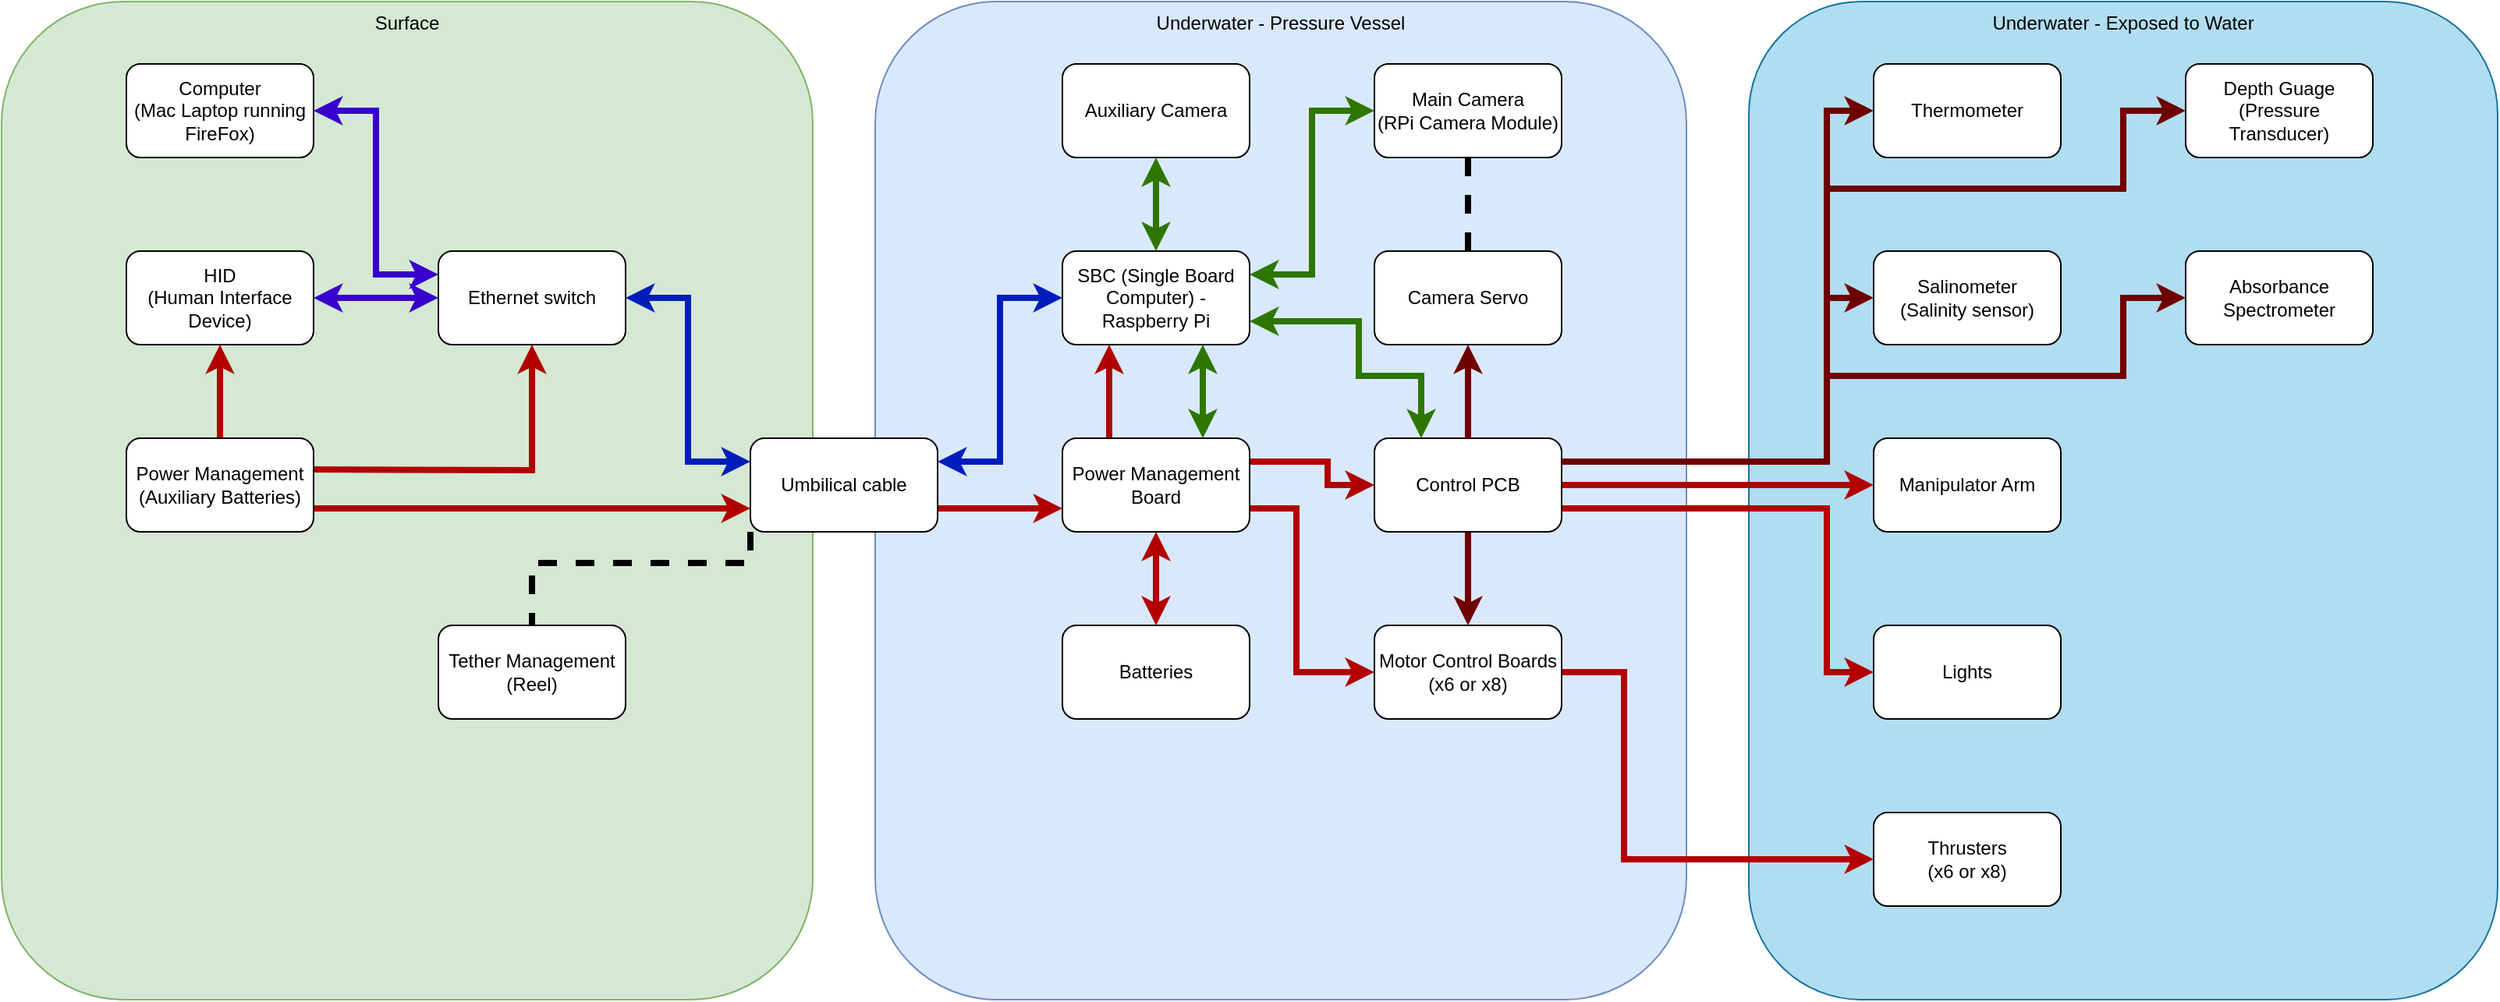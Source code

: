 <mxfile version="20.8.10" type="device" pages="2"><diagram name="Page-1" id="iIJsh93V-ZaeNta456Oq"><mxGraphModel dx="718" dy="532" grid="1" gridSize="10" guides="1" tooltips="1" connect="1" arrows="1" fold="1" page="1" pageScale="1" pageWidth="1169" pageHeight="827" math="0" shadow="0"><root><mxCell id="0"/><mxCell id="1" parent="0"/><mxCell id="1iaoW10ljso2-z6aWrNp-14" value="Surface" style="rounded=1;whiteSpace=wrap;html=1;verticalAlign=top;fillColor=#d5e8d4;strokeColor=#82b366;glass=0;shadow=0;" parent="1" vertex="1"><mxGeometry width="520" height="640" as="geometry"/></mxCell><mxCell id="1iaoW10ljso2-z6aWrNp-15" value="Underwater - Pressure Vessel" style="rounded=1;whiteSpace=wrap;html=1;verticalAlign=top;fillColor=#dae8fc;strokeColor=#6c8ebf;" parent="1" vertex="1"><mxGeometry x="560" width="520" height="640" as="geometry"/></mxCell><mxCell id="1iaoW10ljso2-z6aWrNp-26" style="edgeStyle=orthogonalEdgeStyle;rounded=0;orthogonalLoop=1;jettySize=auto;html=1;exitX=1;exitY=0.5;exitDx=0;exitDy=0;entryX=0;entryY=0.25;entryDx=0;entryDy=0;startArrow=classic;startFill=1;endArrow=classic;endFill=1;strokeWidth=4;fillColor=#6a00ff;strokeColor=#3700CC;" parent="1" source="1iaoW10ljso2-z6aWrNp-16" target="1iaoW10ljso2-z6aWrNp-25" edge="1"><mxGeometry relative="1" as="geometry"/></mxCell><mxCell id="1iaoW10ljso2-z6aWrNp-16" value="Computer&lt;br&gt;(Mac Laptop running FireFox)" style="rounded=1;whiteSpace=wrap;html=1;" parent="1" vertex="1"><mxGeometry x="80" y="40" width="120" height="60" as="geometry"/></mxCell><mxCell id="1iaoW10ljso2-z6aWrNp-17" value="Tether Management&lt;br&gt;(Reel)" style="rounded=1;whiteSpace=wrap;html=1;" parent="1" vertex="1"><mxGeometry x="280" y="400" width="120" height="60" as="geometry"/></mxCell><mxCell id="1iaoW10ljso2-z6aWrNp-27" style="edgeStyle=orthogonalEdgeStyle;rounded=0;orthogonalLoop=1;jettySize=auto;html=1;exitX=1;exitY=0.5;exitDx=0;exitDy=0;entryX=0;entryY=0.5;entryDx=0;entryDy=0;startArrow=classic;startFill=1;strokeWidth=4;fillColor=#6a00ff;strokeColor=#3700CC;" parent="1" source="1iaoW10ljso2-z6aWrNp-18" target="1iaoW10ljso2-z6aWrNp-25" edge="1"><mxGeometry relative="1" as="geometry"/></mxCell><mxCell id="1iaoW10ljso2-z6aWrNp-18" value="HID&lt;br&gt;(Human Interface Device)" style="rounded=1;whiteSpace=wrap;html=1;" parent="1" vertex="1"><mxGeometry x="80" y="160" width="120" height="60" as="geometry"/></mxCell><mxCell id="1iaoW10ljso2-z6aWrNp-29" style="edgeStyle=orthogonalEdgeStyle;rounded=0;orthogonalLoop=1;jettySize=auto;html=1;entryX=0.5;entryY=1;entryDx=0;entryDy=0;strokeWidth=4;startArrow=none;startFill=0;endArrow=classic;endFill=1;fillColor=#e51400;strokeColor=#B20000;" parent="1" target="1iaoW10ljso2-z6aWrNp-25" edge="1"><mxGeometry relative="1" as="geometry"><mxPoint x="200" y="300" as="sourcePoint"/></mxGeometry></mxCell><mxCell id="1iaoW10ljso2-z6aWrNp-30" style="edgeStyle=orthogonalEdgeStyle;rounded=0;orthogonalLoop=1;jettySize=auto;html=1;exitX=0.5;exitY=0;exitDx=0;exitDy=0;entryX=0.5;entryY=1;entryDx=0;entryDy=0;strokeWidth=4;startArrow=none;startFill=0;endArrow=classic;endFill=1;fillColor=#e51400;strokeColor=#B20000;" parent="1" source="1iaoW10ljso2-z6aWrNp-19" target="1iaoW10ljso2-z6aWrNp-18" edge="1"><mxGeometry relative="1" as="geometry"/></mxCell><mxCell id="1iaoW10ljso2-z6aWrNp-31" style="edgeStyle=orthogonalEdgeStyle;rounded=0;orthogonalLoop=1;jettySize=auto;html=1;exitX=1;exitY=0.75;exitDx=0;exitDy=0;entryX=0;entryY=0.75;entryDx=0;entryDy=0;strokeWidth=4;startArrow=none;startFill=0;endArrow=classic;endFill=1;fillColor=#e51400;strokeColor=#B20000;" parent="1" source="1iaoW10ljso2-z6aWrNp-19" target="1iaoW10ljso2-z6aWrNp-20" edge="1"><mxGeometry relative="1" as="geometry"/></mxCell><mxCell id="1iaoW10ljso2-z6aWrNp-19" value="Power Management&lt;br&gt;(Auxiliary Batteries)" style="rounded=1;whiteSpace=wrap;html=1;" parent="1" vertex="1"><mxGeometry x="80" y="280" width="120" height="60" as="geometry"/></mxCell><mxCell id="1iaoW10ljso2-z6aWrNp-28" style="edgeStyle=orthogonalEdgeStyle;rounded=0;orthogonalLoop=1;jettySize=auto;html=1;exitX=0;exitY=1;exitDx=0;exitDy=0;entryX=0.5;entryY=0;entryDx=0;entryDy=0;endArrow=none;endFill=0;strokeWidth=4;startArrow=none;startFill=0;dashed=1;" parent="1" source="1iaoW10ljso2-z6aWrNp-20" target="1iaoW10ljso2-z6aWrNp-17" edge="1"><mxGeometry relative="1" as="geometry"><Array as="points"><mxPoint x="480" y="360"/><mxPoint x="340" y="360"/></Array></mxGeometry></mxCell><mxCell id="1iaoW10ljso2-z6aWrNp-34" style="edgeStyle=orthogonalEdgeStyle;rounded=0;orthogonalLoop=1;jettySize=auto;html=1;exitX=1;exitY=0.75;exitDx=0;exitDy=0;entryX=0;entryY=0.75;entryDx=0;entryDy=0;strokeWidth=4;startArrow=none;startFill=0;endArrow=classic;endFill=1;fillColor=#e51400;strokeColor=#B20000;" parent="1" source="1iaoW10ljso2-z6aWrNp-20" target="1iaoW10ljso2-z6aWrNp-33" edge="1"><mxGeometry relative="1" as="geometry"/></mxCell><mxCell id="1iaoW10ljso2-z6aWrNp-36" style="edgeStyle=orthogonalEdgeStyle;rounded=0;orthogonalLoop=1;jettySize=auto;html=1;exitX=1;exitY=0.25;exitDx=0;exitDy=0;entryX=0;entryY=0.5;entryDx=0;entryDy=0;strokeWidth=4;startArrow=classic;startFill=1;endArrow=classic;endFill=1;fillColor=#0050ef;strokeColor=#001DBC;" parent="1" source="1iaoW10ljso2-z6aWrNp-20" target="1iaoW10ljso2-z6aWrNp-35" edge="1"><mxGeometry relative="1" as="geometry"/></mxCell><mxCell id="1iaoW10ljso2-z6aWrNp-20" value="Umbilical cable" style="rounded=1;whiteSpace=wrap;html=1;shadow=0;glass=0;sketch=0;" parent="1" vertex="1"><mxGeometry x="480" y="280" width="120" height="60" as="geometry"/></mxCell><mxCell id="1iaoW10ljso2-z6aWrNp-32" style="edgeStyle=orthogonalEdgeStyle;rounded=0;orthogonalLoop=1;jettySize=auto;html=1;exitX=1;exitY=0.5;exitDx=0;exitDy=0;entryX=0;entryY=0.25;entryDx=0;entryDy=0;strokeWidth=4;startArrow=classic;startFill=1;endArrow=classic;endFill=1;fillColor=#0050ef;strokeColor=#001DBC;" parent="1" source="1iaoW10ljso2-z6aWrNp-25" target="1iaoW10ljso2-z6aWrNp-20" edge="1"><mxGeometry relative="1" as="geometry"/></mxCell><mxCell id="1iaoW10ljso2-z6aWrNp-25" value="Ethernet switch" style="rounded=1;whiteSpace=wrap;html=1;shadow=0;glass=0;sketch=0;" parent="1" vertex="1"><mxGeometry x="280" y="160" width="120" height="60" as="geometry"/></mxCell><mxCell id="ITDBuYqU2i0oguL0bAVc-2" style="edgeStyle=orthogonalEdgeStyle;rounded=0;orthogonalLoop=1;jettySize=auto;html=1;exitX=1;exitY=0.25;exitDx=0;exitDy=0;entryX=0;entryY=0.5;entryDx=0;entryDy=0;strokeColor=#B20000;strokeWidth=4;startArrow=none;startFill=0;endFill=1;fillColor=#e51400;" parent="1" source="1iaoW10ljso2-z6aWrNp-33" target="1iaoW10ljso2-z6aWrNp-42" edge="1"><mxGeometry relative="1" as="geometry"><Array as="points"><mxPoint x="850" y="295"/><mxPoint x="850" y="310"/></Array></mxGeometry></mxCell><mxCell id="ITDBuYqU2i0oguL0bAVc-3" style="edgeStyle=orthogonalEdgeStyle;rounded=0;orthogonalLoop=1;jettySize=auto;html=1;exitX=0.25;exitY=0;exitDx=0;exitDy=0;entryX=0.25;entryY=1;entryDx=0;entryDy=0;strokeColor=#B20000;strokeWidth=4;startArrow=none;startFill=0;endFill=1;fillColor=#e51400;" parent="1" source="1iaoW10ljso2-z6aWrNp-33" target="1iaoW10ljso2-z6aWrNp-35" edge="1"><mxGeometry relative="1" as="geometry"/></mxCell><mxCell id="ITDBuYqU2i0oguL0bAVc-5" style="edgeStyle=orthogonalEdgeStyle;rounded=0;orthogonalLoop=1;jettySize=auto;html=1;exitX=0.5;exitY=1;exitDx=0;exitDy=0;entryX=0.5;entryY=0;entryDx=0;entryDy=0;strokeColor=#B20000;strokeWidth=4;startArrow=classic;startFill=1;endFill=1;fillColor=#e51400;" parent="1" source="1iaoW10ljso2-z6aWrNp-33" target="ITDBuYqU2i0oguL0bAVc-4" edge="1"><mxGeometry relative="1" as="geometry"/></mxCell><mxCell id="ITDBuYqU2i0oguL0bAVc-7" style="edgeStyle=orthogonalEdgeStyle;rounded=0;orthogonalLoop=1;jettySize=auto;html=1;exitX=1;exitY=0.75;exitDx=0;exitDy=0;entryX=0;entryY=0.5;entryDx=0;entryDy=0;startArrow=none;startFill=0;strokeColor=#B20000;strokeWidth=4;endFill=1;fillColor=#e51400;" parent="1" source="1iaoW10ljso2-z6aWrNp-33" target="ITDBuYqU2i0oguL0bAVc-6" edge="1"><mxGeometry relative="1" as="geometry"><Array as="points"><mxPoint x="830" y="325"/><mxPoint x="830" y="430"/></Array></mxGeometry></mxCell><mxCell id="1iaoW10ljso2-z6aWrNp-33" value="Power Management Board" style="rounded=1;whiteSpace=wrap;html=1;" parent="1" vertex="1"><mxGeometry x="680" y="280" width="120" height="60" as="geometry"/></mxCell><mxCell id="1iaoW10ljso2-z6aWrNp-41" style="edgeStyle=orthogonalEdgeStyle;rounded=0;orthogonalLoop=1;jettySize=auto;html=1;exitX=1;exitY=0.25;exitDx=0;exitDy=0;entryX=0;entryY=0.5;entryDx=0;entryDy=0;strokeWidth=4;startArrow=classic;startFill=1;endArrow=classic;endFill=1;fillColor=#60a917;strokeColor=#2D7600;" parent="1" source="1iaoW10ljso2-z6aWrNp-35" target="1iaoW10ljso2-z6aWrNp-40" edge="1"><mxGeometry relative="1" as="geometry"/></mxCell><mxCell id="ITDBuYqU2i0oguL0bAVc-1" style="edgeStyle=orthogonalEdgeStyle;rounded=0;orthogonalLoop=1;jettySize=auto;html=1;exitX=1;exitY=0.75;exitDx=0;exitDy=0;entryX=0.25;entryY=0;entryDx=0;entryDy=0;strokeColor=#2D7600;strokeWidth=4;startArrow=classic;startFill=1;endFill=1;fillColor=#60a917;" parent="1" source="1iaoW10ljso2-z6aWrNp-35" target="1iaoW10ljso2-z6aWrNp-42" edge="1"><mxGeometry relative="1" as="geometry"><Array as="points"><mxPoint x="870" y="205"/><mxPoint x="870" y="240"/><mxPoint x="910" y="240"/></Array></mxGeometry></mxCell><mxCell id="1iaoW10ljso2-z6aWrNp-35" value="SBC (Single Board Computer) - Raspberry Pi" style="rounded=1;whiteSpace=wrap;html=1;shadow=0;glass=0;sketch=0;" parent="1" vertex="1"><mxGeometry x="680" y="160" width="120" height="60" as="geometry"/></mxCell><mxCell id="1iaoW10ljso2-z6aWrNp-39" value="Underwater - Exposed to Water" style="rounded=1;whiteSpace=wrap;html=1;verticalAlign=top;fillColor=#b1ddf0;strokeColor=#10739e;" parent="1" vertex="1"><mxGeometry x="1120" width="480" height="640" as="geometry"/></mxCell><mxCell id="ITDBuYqU2i0oguL0bAVc-12" style="edgeStyle=orthogonalEdgeStyle;rounded=0;orthogonalLoop=1;jettySize=auto;html=1;exitX=0.5;exitY=1;exitDx=0;exitDy=0;entryX=0.5;entryY=0;entryDx=0;entryDy=0;startArrow=none;startFill=0;endArrow=none;endFill=0;dashed=1;strokeWidth=4;" parent="1" source="1iaoW10ljso2-z6aWrNp-40" target="ITDBuYqU2i0oguL0bAVc-10" edge="1"><mxGeometry relative="1" as="geometry"/></mxCell><mxCell id="1iaoW10ljso2-z6aWrNp-40" value="Main Camera&lt;br&gt;(RPi Camera Module)" style="rounded=1;whiteSpace=wrap;html=1;" parent="1" vertex="1"><mxGeometry x="880" y="40" width="120" height="60" as="geometry"/></mxCell><mxCell id="ITDBuYqU2i0oguL0bAVc-8" style="edgeStyle=orthogonalEdgeStyle;rounded=0;orthogonalLoop=1;jettySize=auto;html=1;exitX=0.5;exitY=1;exitDx=0;exitDy=0;entryX=0.5;entryY=0;entryDx=0;entryDy=0;startArrow=none;startFill=0;fillColor=#a20025;strokeColor=#6F0000;strokeWidth=4;endFill=1;" parent="1" source="1iaoW10ljso2-z6aWrNp-42" target="ITDBuYqU2i0oguL0bAVc-6" edge="1"><mxGeometry relative="1" as="geometry"/></mxCell><mxCell id="ITDBuYqU2i0oguL0bAVc-19" style="edgeStyle=orthogonalEdgeStyle;rounded=0;orthogonalLoop=1;jettySize=auto;html=1;exitX=1;exitY=0.75;exitDx=0;exitDy=0;entryX=0;entryY=0.5;entryDx=0;entryDy=0;strokeWidth=4;startArrow=none;startFill=0;endArrow=classic;endFill=1;strokeColor=#B20000;fillColor=#e51400;" parent="1" source="1iaoW10ljso2-z6aWrNp-42" target="ITDBuYqU2i0oguL0bAVc-18" edge="1"><mxGeometry relative="1" as="geometry"><Array as="points"><mxPoint x="1170" y="325"/><mxPoint x="1170" y="430"/></Array></mxGeometry></mxCell><mxCell id="ITDBuYqU2i0oguL0bAVc-33" style="edgeStyle=orthogonalEdgeStyle;rounded=0;orthogonalLoop=1;jettySize=auto;html=1;exitX=1;exitY=0.5;exitDx=0;exitDy=0;entryX=0;entryY=0.5;entryDx=0;entryDy=0;strokeWidth=4;startArrow=none;startFill=0;endArrow=classic;endFill=1;strokeColor=#B20000;fillColor=#e51400;" parent="1" source="1iaoW10ljso2-z6aWrNp-42" target="ITDBuYqU2i0oguL0bAVc-32" edge="1"><mxGeometry relative="1" as="geometry"/></mxCell><mxCell id="1iaoW10ljso2-z6aWrNp-42" value="Control PCB" style="rounded=1;whiteSpace=wrap;html=1;" parent="1" vertex="1"><mxGeometry x="880" y="280" width="120" height="60" as="geometry"/></mxCell><mxCell id="ITDBuYqU2i0oguL0bAVc-4" value="Batteries" style="rounded=1;whiteSpace=wrap;html=1;" parent="1" vertex="1"><mxGeometry x="680" y="400" width="120" height="60" as="geometry"/></mxCell><mxCell id="ITDBuYqU2i0oguL0bAVc-17" style="edgeStyle=orthogonalEdgeStyle;rounded=0;orthogonalLoop=1;jettySize=auto;html=1;exitX=1;exitY=0.5;exitDx=0;exitDy=0;entryX=0;entryY=0.5;entryDx=0;entryDy=0;strokeWidth=4;startArrow=none;startFill=0;endArrow=classic;endFill=1;strokeColor=#B20000;fillColor=#e51400;" parent="1" source="ITDBuYqU2i0oguL0bAVc-6" target="ITDBuYqU2i0oguL0bAVc-16" edge="1"><mxGeometry relative="1" as="geometry"><Array as="points"><mxPoint x="1040" y="430"/><mxPoint x="1040" y="550"/></Array></mxGeometry></mxCell><mxCell id="ITDBuYqU2i0oguL0bAVc-6" value="Motor Control Boards (x6 or x8)" style="rounded=1;whiteSpace=wrap;html=1;" parent="1" vertex="1"><mxGeometry x="880" y="400" width="120" height="60" as="geometry"/></mxCell><mxCell id="ITDBuYqU2i0oguL0bAVc-9" style="edgeStyle=orthogonalEdgeStyle;rounded=0;orthogonalLoop=1;jettySize=auto;html=1;exitX=0.75;exitY=1;exitDx=0;exitDy=0;entryX=0.75;entryY=0;entryDx=0;entryDy=0;strokeColor=#2D7600;strokeWidth=4;startArrow=classic;startFill=1;endFill=1;fillColor=#60a917;" parent="1" source="1iaoW10ljso2-z6aWrNp-35" target="1iaoW10ljso2-z6aWrNp-33" edge="1"><mxGeometry relative="1" as="geometry"><mxPoint x="890" y="215" as="sourcePoint"/><mxPoint x="1030" y="290" as="targetPoint"/><Array as="points"><mxPoint x="770" y="260"/><mxPoint x="770" y="260"/></Array></mxGeometry></mxCell><mxCell id="ITDBuYqU2i0oguL0bAVc-10" value="Camera Servo" style="rounded=1;whiteSpace=wrap;html=1;" parent="1" vertex="1"><mxGeometry x="880" y="160" width="120" height="60" as="geometry"/></mxCell><mxCell id="ITDBuYqU2i0oguL0bAVc-11" style="edgeStyle=orthogonalEdgeStyle;rounded=0;orthogonalLoop=1;jettySize=auto;html=1;exitX=0.5;exitY=0;exitDx=0;exitDy=0;entryX=0.5;entryY=1;entryDx=0;entryDy=0;startArrow=none;startFill=0;fillColor=#a20025;strokeColor=#6F0000;strokeWidth=4;endFill=1;" parent="1" source="1iaoW10ljso2-z6aWrNp-42" target="ITDBuYqU2i0oguL0bAVc-10" edge="1"><mxGeometry relative="1" as="geometry"><mxPoint x="1030" y="470" as="sourcePoint"/><mxPoint x="1030" y="530" as="targetPoint"/></mxGeometry></mxCell><mxCell id="ITDBuYqU2i0oguL0bAVc-14" value="Auxiliary Camera" style="rounded=1;whiteSpace=wrap;html=1;" parent="1" vertex="1"><mxGeometry x="680" y="40" width="120" height="60" as="geometry"/></mxCell><mxCell id="ITDBuYqU2i0oguL0bAVc-15" style="edgeStyle=orthogonalEdgeStyle;rounded=0;orthogonalLoop=1;jettySize=auto;html=1;exitX=0.5;exitY=0;exitDx=0;exitDy=0;entryX=0.5;entryY=1;entryDx=0;entryDy=0;strokeWidth=4;startArrow=classic;startFill=1;endArrow=classic;endFill=1;fillColor=#60a917;strokeColor=#2D7600;" parent="1" source="1iaoW10ljso2-z6aWrNp-35" target="ITDBuYqU2i0oguL0bAVc-14" edge="1"><mxGeometry relative="1" as="geometry"><mxPoint x="890" y="305" as="sourcePoint"/><mxPoint x="970" y="200" as="targetPoint"/></mxGeometry></mxCell><mxCell id="ITDBuYqU2i0oguL0bAVc-16" value="Thrusters&lt;br&gt;(x6 or x8)" style="rounded=1;whiteSpace=wrap;html=1;" parent="1" vertex="1"><mxGeometry x="1200" y="520" width="120" height="60" as="geometry"/></mxCell><mxCell id="ITDBuYqU2i0oguL0bAVc-18" value="Lights" style="rounded=1;whiteSpace=wrap;html=1;" parent="1" vertex="1"><mxGeometry x="1200" y="400" width="120" height="60" as="geometry"/></mxCell><mxCell id="ITDBuYqU2i0oguL0bAVc-20" value="Salinometer&lt;br&gt;(Salinity sensor)" style="rounded=1;whiteSpace=wrap;html=1;" parent="1" vertex="1"><mxGeometry x="1200" y="160" width="120" height="60" as="geometry"/></mxCell><mxCell id="ITDBuYqU2i0oguL0bAVc-21" value="Depth Guage&lt;br&gt;(Pressure Transducer)" style="rounded=1;whiteSpace=wrap;html=1;" parent="1" vertex="1"><mxGeometry x="1400" y="40" width="120" height="60" as="geometry"/></mxCell><mxCell id="ITDBuYqU2i0oguL0bAVc-22" value="Thermometer" style="rounded=1;whiteSpace=wrap;html=1;" parent="1" vertex="1"><mxGeometry x="1200" y="40" width="120" height="60" as="geometry"/></mxCell><mxCell id="ITDBuYqU2i0oguL0bAVc-24" style="edgeStyle=orthogonalEdgeStyle;rounded=0;orthogonalLoop=1;jettySize=auto;html=1;exitX=1;exitY=0.25;exitDx=0;exitDy=0;entryX=0;entryY=0.5;entryDx=0;entryDy=0;startArrow=none;startFill=0;fillColor=#a20025;strokeColor=#6F0000;strokeWidth=4;endFill=1;" parent="1" source="1iaoW10ljso2-z6aWrNp-42" target="ITDBuYqU2i0oguL0bAVc-20" edge="1"><mxGeometry relative="1" as="geometry"><mxPoint x="1030" y="410" as="sourcePoint"/><mxPoint x="1030" y="350" as="targetPoint"/><Array as="points"><mxPoint x="1170" y="295"/><mxPoint x="1170" y="190"/></Array></mxGeometry></mxCell><mxCell id="ITDBuYqU2i0oguL0bAVc-25" style="edgeStyle=orthogonalEdgeStyle;rounded=0;orthogonalLoop=1;jettySize=auto;html=1;exitX=1;exitY=0.25;exitDx=0;exitDy=0;entryX=0;entryY=0.5;entryDx=0;entryDy=0;startArrow=none;startFill=0;fillColor=#a20025;strokeColor=#6F0000;strokeWidth=4;endFill=1;" parent="1" source="1iaoW10ljso2-z6aWrNp-42" target="ITDBuYqU2i0oguL0bAVc-21" edge="1"><mxGeometry relative="1" as="geometry"><mxPoint x="1040" y="420" as="sourcePoint"/><mxPoint x="1040" y="360" as="targetPoint"/><Array as="points"><mxPoint x="1170" y="295"/><mxPoint x="1170" y="120"/><mxPoint x="1360" y="120"/><mxPoint x="1360" y="70"/></Array></mxGeometry></mxCell><mxCell id="ITDBuYqU2i0oguL0bAVc-26" style="edgeStyle=orthogonalEdgeStyle;rounded=0;orthogonalLoop=1;jettySize=auto;html=1;exitX=1;exitY=0.25;exitDx=0;exitDy=0;entryX=0;entryY=0.5;entryDx=0;entryDy=0;startArrow=none;startFill=0;fillColor=#a20025;strokeColor=#6F0000;strokeWidth=4;endFill=1;" parent="1" source="1iaoW10ljso2-z6aWrNp-42" target="ITDBuYqU2i0oguL0bAVc-22" edge="1"><mxGeometry relative="1" as="geometry"><mxPoint x="1050" y="430" as="sourcePoint"/><mxPoint x="1050" y="370" as="targetPoint"/><Array as="points"><mxPoint x="1170" y="295"/><mxPoint x="1170" y="70"/></Array></mxGeometry></mxCell><mxCell id="ITDBuYqU2i0oguL0bAVc-28" value="Absorbance Spectrometer" style="rounded=1;whiteSpace=wrap;html=1;" parent="1" vertex="1"><mxGeometry x="1400" y="160" width="120" height="60" as="geometry"/></mxCell><mxCell id="ITDBuYqU2i0oguL0bAVc-30" style="edgeStyle=orthogonalEdgeStyle;rounded=0;orthogonalLoop=1;jettySize=auto;html=1;startArrow=none;startFill=0;fillColor=#a20025;strokeColor=#6F0000;strokeWidth=4;endFill=1;entryX=0;entryY=0.5;entryDx=0;entryDy=0;exitX=1;exitY=0.25;exitDx=0;exitDy=0;" parent="1" source="1iaoW10ljso2-z6aWrNp-42" target="ITDBuYqU2i0oguL0bAVc-28" edge="1"><mxGeometry relative="1" as="geometry"><mxPoint x="1100" y="270" as="sourcePoint"/><mxPoint x="1200" y="425" as="targetPoint"/><Array as="points"><mxPoint x="1170" y="295"/><mxPoint x="1170" y="240"/><mxPoint x="1360" y="240"/><mxPoint x="1360" y="190"/></Array></mxGeometry></mxCell><mxCell id="ITDBuYqU2i0oguL0bAVc-32" value="Manipulator Arm" style="rounded=1;whiteSpace=wrap;html=1;" parent="1" vertex="1"><mxGeometry x="1200" y="280" width="120" height="60" as="geometry"/></mxCell></root></mxGraphModel></diagram><diagram id="X5DLDXq73TNk01w_eezd" name="Page-2"><mxGraphModel dx="1184" dy="878" grid="1" gridSize="10" guides="1" tooltips="1" connect="1" arrows="1" fold="1" page="1" pageScale="1" pageWidth="1169" pageHeight="827" math="0" shadow="0"><root><mxCell id="0"/><mxCell id="1" parent="0"/><mxCell id="XBRp27QEg6BhseNVZMe--1" value="SBC" style="rounded=1;whiteSpace=wrap;html=1;verticalAlign=top;fillColor=#dae8fc;strokeColor=#6c8ebf;glass=0;shadow=0;" parent="1" vertex="1"><mxGeometry x="360" y="120" width="400" height="640" as="geometry"/></mxCell><mxCell id="L2WI7KEnxK89ffjHsh89-1" value="Persistent datastore" style="shape=datastore;whiteSpace=wrap;html=1;" parent="1" vertex="1"><mxGeometry x="600" y="520" width="120" height="60" as="geometry"/></mxCell><mxCell id="VXN-4xxziKsLGW8H9io1-4" value="Screen(s) showing Camera information" style="rounded=1;whiteSpace=wrap;html=1;" parent="1" vertex="1"><mxGeometry x="80" y="280" width="120" height="60" as="geometry"/></mxCell><mxCell id="A5Urb37kd2csZIZFRk91-2" value="MQTT over Ethernet" style="edgeStyle=orthogonalEdgeStyle;rounded=0;orthogonalLoop=1;jettySize=auto;html=1;exitX=1;exitY=0.5;exitDx=0;exitDy=0;entryX=0;entryY=0.5;entryDx=0;entryDy=0;startArrow=classic;startFill=1;" parent="1" source="VXN-4xxziKsLGW8H9io1-7" target="VXN-4xxziKsLGW8H9io1-57" edge="1"><mxGeometry relative="1" as="geometry"/></mxCell><mxCell id="VXN-4xxziKsLGW8H9io1-7" value="HID&lt;br&gt;(Human Interface Device)" style="rounded=1;whiteSpace=wrap;html=1;" parent="1" vertex="1"><mxGeometry x="80" y="520" width="120" height="60" as="geometry"/></mxCell><mxCell id="XBRp27QEg6BhseNVZMe--5" style="edgeStyle=orthogonalEdgeStyle;rounded=0;orthogonalLoop=1;jettySize=auto;html=1;exitX=0.5;exitY=1;exitDx=0;exitDy=0;entryX=0.5;entryY=0;entryDx=0;entryDy=0;startArrow=none;startFill=0;" parent="1" source="VXN-4xxziKsLGW8H9io1-15" target="XBRp27QEg6BhseNVZMe--4" edge="1"><mxGeometry relative="1" as="geometry"/></mxCell><mxCell id="XBRp27QEg6BhseNVZMe--11" style="edgeStyle=orthogonalEdgeStyle;rounded=0;orthogonalLoop=1;jettySize=auto;html=1;exitX=0.75;exitY=1;exitDx=0;exitDy=0;entryX=0.15;entryY=0.05;entryDx=0;entryDy=0;entryPerimeter=0;startArrow=none;startFill=0;" parent="1" source="VXN-4xxziKsLGW8H9io1-15" target="XBRp27QEg6BhseNVZMe--10" edge="1"><mxGeometry relative="1" as="geometry"/></mxCell><mxCell id="VXN-4xxziKsLGW8H9io1-15" value="Transcode to H.264" style="rounded=1;whiteSpace=wrap;html=1;shadow=0;glass=0;sketch=0;" parent="1" vertex="1"><mxGeometry x="400" y="160" width="120" height="60" as="geometry"/></mxCell><mxCell id="VXN-4xxziKsLGW8H9io1-53" style="edgeStyle=orthogonalEdgeStyle;rounded=0;orthogonalLoop=1;jettySize=auto;html=1;exitX=0.5;exitY=1;exitDx=0;exitDy=0;entryX=0.5;entryY=0;entryDx=0;entryDy=0;" parent="1" source="VXN-4xxziKsLGW8H9io1-28" target="VXN-4xxziKsLGW8H9io1-52" edge="1"><mxGeometry relative="1" as="geometry"/></mxCell><mxCell id="VXN-4xxziKsLGW8H9io1-54" value="CSI Cable" style="edgeLabel;html=1;align=center;verticalAlign=middle;resizable=0;points=[];" parent="VXN-4xxziKsLGW8H9io1-53" vertex="1" connectable="0"><mxGeometry x="-0.074" relative="1" as="geometry"><mxPoint as="offset"/></mxGeometry></mxCell><mxCell id="VXN-4xxziKsLGW8H9io1-28" value="Main Camera&lt;br&gt;(RPi Camera Module)" style="rounded=1;whiteSpace=wrap;html=1;" parent="1" vertex="1"><mxGeometry x="600" width="120" height="60" as="geometry"/></mxCell><mxCell id="VXN-4xxziKsLGW8H9io1-55" style="edgeStyle=orthogonalEdgeStyle;rounded=0;orthogonalLoop=1;jettySize=auto;html=1;exitX=0.5;exitY=1;exitDx=0;exitDy=0;entryX=0.5;entryY=0;entryDx=0;entryDy=0;" parent="1" source="VXN-4xxziKsLGW8H9io1-39" target="VXN-4xxziKsLGW8H9io1-15" edge="1"><mxGeometry relative="1" as="geometry"/></mxCell><mxCell id="VXN-4xxziKsLGW8H9io1-56" value="USB" style="edgeLabel;html=1;align=center;verticalAlign=middle;resizable=0;points=[];" parent="VXN-4xxziKsLGW8H9io1-55" vertex="1" connectable="0"><mxGeometry x="-0.025" relative="1" as="geometry"><mxPoint as="offset"/></mxGeometry></mxCell><mxCell id="VXN-4xxziKsLGW8H9io1-39" value="Auxiliary Camera(s)" style="rounded=1;whiteSpace=wrap;html=1;" parent="1" vertex="1"><mxGeometry x="400" width="120" height="60" as="geometry"/></mxCell><mxCell id="XBRp27QEg6BhseNVZMe--6" style="edgeStyle=orthogonalEdgeStyle;rounded=0;orthogonalLoop=1;jettySize=auto;html=1;exitX=0.25;exitY=1;exitDx=0;exitDy=0;entryX=1;entryY=0.5;entryDx=0;entryDy=0;startArrow=none;startFill=0;" parent="1" source="VXN-4xxziKsLGW8H9io1-52" target="XBRp27QEg6BhseNVZMe--4" edge="1"><mxGeometry relative="1" as="geometry"><Array as="points"><mxPoint x="630" y="240"/><mxPoint x="560" y="240"/><mxPoint x="560" y="310"/></Array></mxGeometry></mxCell><mxCell id="XBRp27QEg6BhseNVZMe--12" style="edgeStyle=orthogonalEdgeStyle;rounded=0;orthogonalLoop=1;jettySize=auto;html=1;exitX=0.5;exitY=1;exitDx=0;exitDy=0;entryX=0.5;entryY=0;entryDx=0;entryDy=0;startArrow=none;startFill=0;" parent="1" source="VXN-4xxziKsLGW8H9io1-52" target="XBRp27QEg6BhseNVZMe--10" edge="1"><mxGeometry relative="1" as="geometry"/></mxCell><mxCell id="VXN-4xxziKsLGW8H9io1-52" value="Transcode to H.264" style="rounded=1;whiteSpace=wrap;html=1;shadow=0;glass=0;sketch=0;" parent="1" vertex="1"><mxGeometry x="600" y="160" width="120" height="60" as="geometry"/></mxCell><mxCell id="A5Urb37kd2csZIZFRk91-1" style="edgeStyle=orthogonalEdgeStyle;rounded=0;orthogonalLoop=1;jettySize=auto;html=1;exitX=1;exitY=0.5;exitDx=0;exitDy=0;entryX=0;entryY=0.5;entryDx=0;entryDy=0;startArrow=classic;startFill=1;" parent="1" source="VXN-4xxziKsLGW8H9io1-57" target="L2WI7KEnxK89ffjHsh89-1" edge="1"><mxGeometry relative="1" as="geometry"/></mxCell><mxCell id="XBRp27QEg6BhseNVZMe--16" style="edgeStyle=orthogonalEdgeStyle;rounded=0;orthogonalLoop=1;jettySize=auto;html=1;exitX=0.5;exitY=1;exitDx=0;exitDy=0;entryX=0.5;entryY=0;entryDx=0;entryDy=0;startArrow=classic;startFill=1;" parent="1" source="VXN-4xxziKsLGW8H9io1-57" target="XBRp27QEg6BhseNVZMe--15" edge="1"><mxGeometry relative="1" as="geometry"/></mxCell><mxCell id="XBRp27QEg6BhseNVZMe--17" value="MQTT" style="edgeLabel;html=1;align=center;verticalAlign=middle;resizable=0;points=[];" parent="XBRp27QEg6BhseNVZMe--16" vertex="1" connectable="0"><mxGeometry x="0.022" relative="1" as="geometry"><mxPoint as="offset"/></mxGeometry></mxCell><mxCell id="VXN-4xxziKsLGW8H9io1-57" value="MQTT Broker (Mosquetto)" style="rounded=1;whiteSpace=wrap;html=1;shadow=0;glass=0;sketch=0;" parent="1" vertex="1"><mxGeometry x="400" y="520" width="120" height="60" as="geometry"/></mxCell><mxCell id="A5Urb37kd2csZIZFRk91-5" style="edgeStyle=orthogonalEdgeStyle;rounded=0;orthogonalLoop=1;jettySize=auto;html=1;exitX=1;exitY=0.5;exitDx=0;exitDy=0;startArrow=classic;startFill=1;" parent="1" source="A5Urb37kd2csZIZFRk91-3" target="A5Urb37kd2csZIZFRk91-4" edge="1"><mxGeometry relative="1" as="geometry"/></mxCell><mxCell id="A5Urb37kd2csZIZFRk91-6" value="HTTP over ethernet" style="edgeLabel;html=1;align=center;verticalAlign=middle;resizable=0;points=[];" parent="A5Urb37kd2csZIZFRk91-5" vertex="1" connectable="0"><mxGeometry x="-0.002" y="-1" relative="1" as="geometry"><mxPoint as="offset"/></mxGeometry></mxCell><mxCell id="A5Urb37kd2csZIZFRk91-3" value="Screen(s) showing ROV information" style="rounded=1;whiteSpace=wrap;html=1;" parent="1" vertex="1"><mxGeometry x="80" y="400" width="120" height="60" as="geometry"/></mxCell><mxCell id="A5Urb37kd2csZIZFRk91-7" style="edgeStyle=orthogonalEdgeStyle;rounded=0;orthogonalLoop=1;jettySize=auto;html=1;exitX=0.5;exitY=1;exitDx=0;exitDy=0;entryX=0.5;entryY=0;entryDx=0;entryDy=0;startArrow=classic;startFill=1;" parent="1" source="A5Urb37kd2csZIZFRk91-4" target="VXN-4xxziKsLGW8H9io1-57" edge="1"><mxGeometry relative="1" as="geometry"/></mxCell><mxCell id="A5Urb37kd2csZIZFRk91-8" value="MQTT" style="edgeLabel;html=1;align=center;verticalAlign=middle;resizable=0;points=[];" parent="A5Urb37kd2csZIZFRk91-7" vertex="1" connectable="0"><mxGeometry x="-0.017" relative="1" as="geometry"><mxPoint as="offset"/></mxGeometry></mxCell><mxCell id="A5Urb37kd2csZIZFRk91-4" value="Flask" style="rounded=1;whiteSpace=wrap;html=1;shadow=0;glass=0;sketch=0;" parent="1" vertex="1"><mxGeometry x="400" y="400" width="120" height="60" as="geometry"/></mxCell><mxCell id="XBRp27QEg6BhseNVZMe--2" style="edgeStyle=orthogonalEdgeStyle;rounded=0;orthogonalLoop=1;jettySize=auto;html=1;exitX=0;exitY=0.5;exitDx=0;exitDy=0;startArrow=none;startFill=0;entryX=1;entryY=0.5;entryDx=0;entryDy=0;" parent="1" source="XBRp27QEg6BhseNVZMe--4" target="VXN-4xxziKsLGW8H9io1-4" edge="1"><mxGeometry relative="1" as="geometry"><mxPoint x="370" y="270" as="sourcePoint"/><mxPoint x="-70" y="360" as="targetPoint"/></mxGeometry></mxCell><mxCell id="XBRp27QEg6BhseNVZMe--3" value="HTTP over ethernet" style="edgeLabel;html=1;align=center;verticalAlign=middle;resizable=0;points=[];" parent="XBRp27QEg6BhseNVZMe--2" vertex="1" connectable="0"><mxGeometry x="-0.002" y="-1" relative="1" as="geometry"><mxPoint as="offset"/></mxGeometry></mxCell><mxCell id="XBRp27QEg6BhseNVZMe--4" value="Streaming Server" style="rounded=1;whiteSpace=wrap;html=1;shadow=0;glass=0;sketch=0;" parent="1" vertex="1"><mxGeometry x="400" y="280" width="120" height="60" as="geometry"/></mxCell><mxCell id="XBRp27QEg6BhseNVZMe--8" style="edgeStyle=orthogonalEdgeStyle;rounded=0;orthogonalLoop=1;jettySize=auto;html=1;exitX=0;exitY=0.5;exitDx=0;exitDy=0;entryX=1;entryY=0.5;entryDx=0;entryDy=0;startArrow=none;startFill=0;" parent="1" source="XBRp27QEg6BhseNVZMe--7" target="A5Urb37kd2csZIZFRk91-4" edge="1"><mxGeometry relative="1" as="geometry"/></mxCell><mxCell id="XBRp27QEg6BhseNVZMe--7" value="Web Assets" style="shape=datastore;whiteSpace=wrap;html=1;" parent="1" vertex="1"><mxGeometry x="600" y="400" width="120" height="60" as="geometry"/></mxCell><mxCell id="XBRp27QEg6BhseNVZMe--10" value="Video Recordings" style="shape=datastore;whiteSpace=wrap;html=1;" parent="1" vertex="1"><mxGeometry x="600" y="280" width="120" height="60" as="geometry"/></mxCell><mxCell id="XBRp27QEg6BhseNVZMe--15" value="ROV Demon" style="rounded=1;whiteSpace=wrap;html=1;shadow=0;glass=0;sketch=0;" parent="1" vertex="1"><mxGeometry x="600" y="640" width="120" height="60" as="geometry"/></mxCell><mxCell id="x1jIFP1dIPJlqs6ovEy4-3" style="edgeStyle=orthogonalEdgeStyle;rounded=0;orthogonalLoop=1;jettySize=auto;html=1;exitX=0;exitY=0.5;exitDx=0;exitDy=0;entryX=1;entryY=0.5;entryDx=0;entryDy=0;startArrow=classic;startFill=1;" parent="1" source="XBRp27QEg6BhseNVZMe--18" target="XBRp27QEg6BhseNVZMe--15" edge="1"><mxGeometry relative="1" as="geometry"/></mxCell><mxCell id="x1jIFP1dIPJlqs6ovEy4-5" value="UART over USB" style="edgeLabel;html=1;align=center;verticalAlign=middle;resizable=0;points=[];" parent="x1jIFP1dIPJlqs6ovEy4-3" vertex="1" connectable="0"><mxGeometry x="-0.007" y="-2" relative="1" as="geometry"><mxPoint as="offset"/></mxGeometry></mxCell><mxCell id="XBRp27QEg6BhseNVZMe--18" value="Power Management Board" style="rounded=1;whiteSpace=wrap;html=1;" parent="1" vertex="1"><mxGeometry x="920" y="640" width="120" height="60" as="geometry"/></mxCell><mxCell id="x1jIFP1dIPJlqs6ovEy4-2" style="edgeStyle=orthogonalEdgeStyle;rounded=0;orthogonalLoop=1;jettySize=auto;html=1;exitX=0;exitY=0.5;exitDx=0;exitDy=0;entryX=1;entryY=0.25;entryDx=0;entryDy=0;startArrow=classic;startFill=1;" parent="1" source="x1jIFP1dIPJlqs6ovEy4-1" target="XBRp27QEg6BhseNVZMe--15" edge="1"><mxGeometry relative="1" as="geometry"><Array as="points"><mxPoint x="800" y="550"/><mxPoint x="800" y="655"/></Array></mxGeometry></mxCell><mxCell id="x1jIFP1dIPJlqs6ovEy4-4" value="UART over USB" style="edgeLabel;html=1;align=center;verticalAlign=middle;resizable=0;points=[];" parent="x1jIFP1dIPJlqs6ovEy4-2" vertex="1" connectable="0"><mxGeometry x="-0.378" relative="1" as="geometry"><mxPoint as="offset"/></mxGeometry></mxCell><mxCell id="x1jIFP1dIPJlqs6ovEy4-1" value="Control PCB" style="rounded=1;whiteSpace=wrap;html=1;" parent="1" vertex="1"><mxGeometry x="920" y="520" width="120" height="60" as="geometry"/></mxCell></root></mxGraphModel></diagram></mxfile>